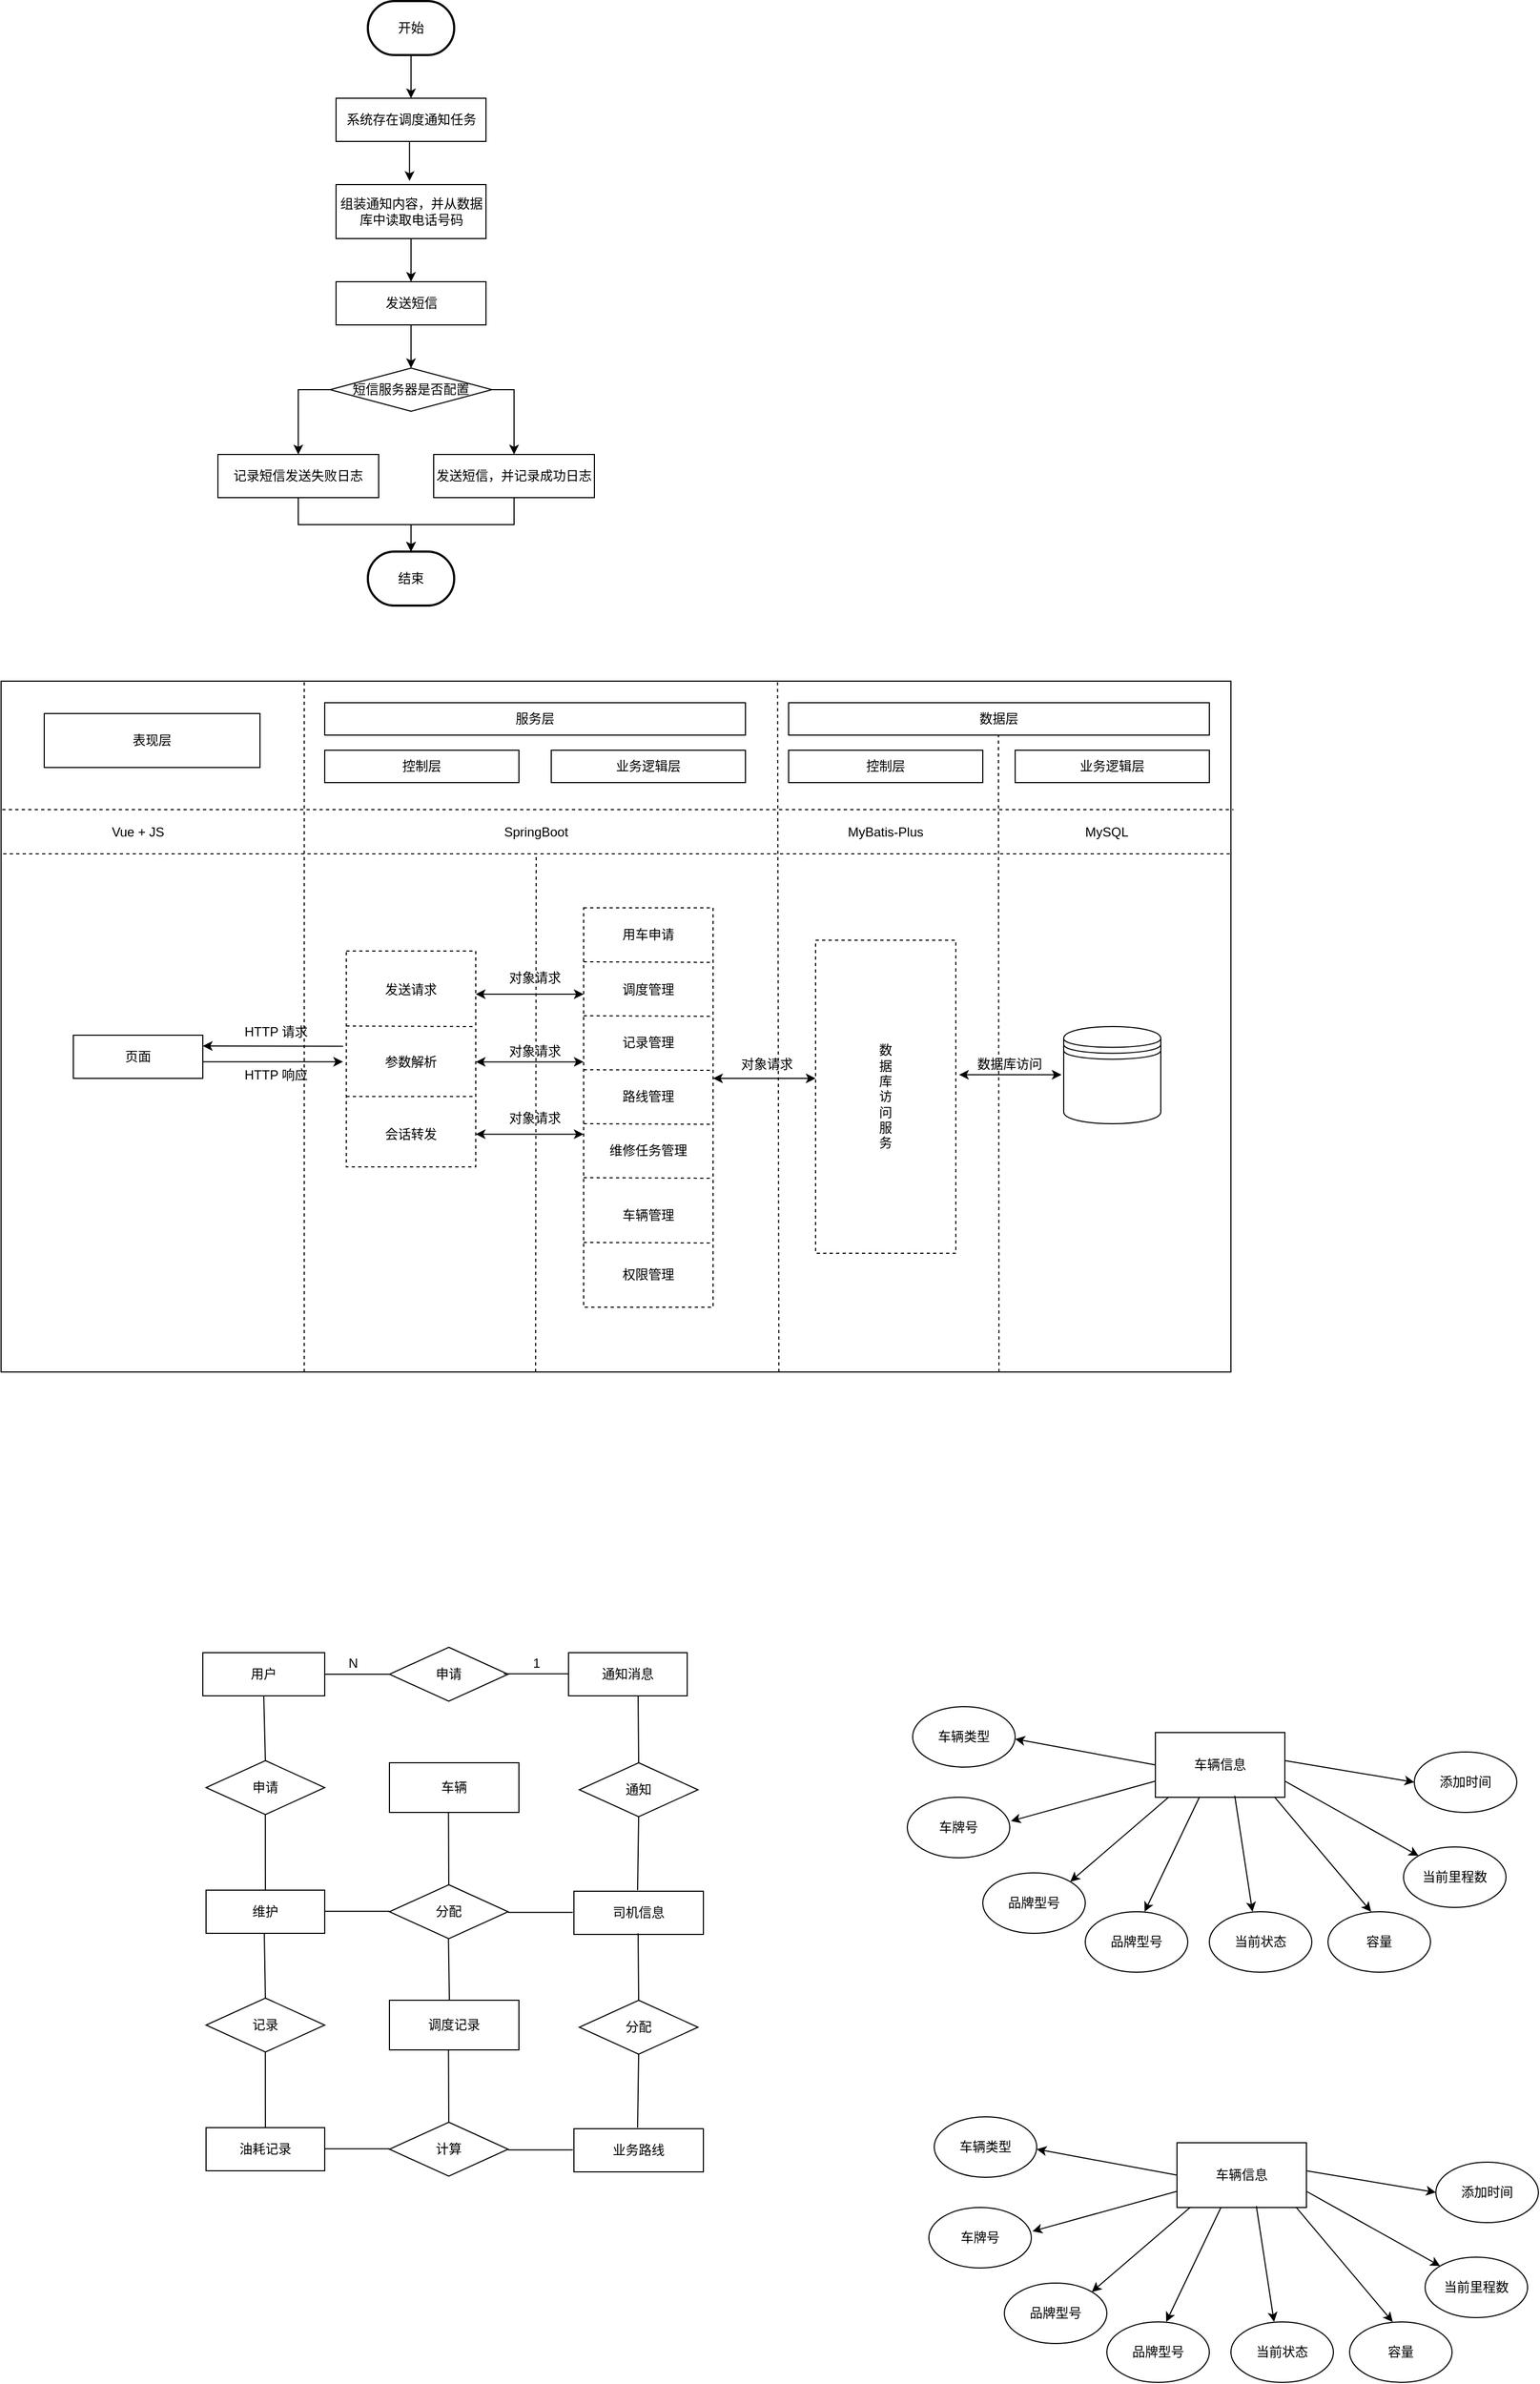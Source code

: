 <mxfile version="26.2.14">
  <diagram name="第 1 页" id="iI6tp15Guztu23VeXdtR">
    <mxGraphModel dx="1195" dy="575" grid="1" gridSize="10" guides="1" tooltips="1" connect="1" arrows="1" fold="1" page="1" pageScale="1" pageWidth="827" pageHeight="1169" math="0" shadow="0">
      <root>
        <mxCell id="0" />
        <mxCell id="1" parent="0" />
        <mxCell id="Fr51BnoJOJUCCYgYn3dt-8" value="" style="rounded=0;whiteSpace=wrap;html=1;movable=0;resizable=0;rotatable=0;deletable=0;editable=0;locked=1;connectable=0;" parent="1" vertex="1">
          <mxGeometry x="40" y="720" width="1140" height="640" as="geometry" />
        </mxCell>
        <mxCell id="-93-3Lj2B8L69LBbLFug-9" style="edgeStyle=orthogonalEdgeStyle;rounded=0;orthogonalLoop=1;jettySize=auto;html=1;exitX=0.5;exitY=1;exitDx=0;exitDy=0;exitPerimeter=0;entryX=0.5;entryY=0;entryDx=0;entryDy=0;" edge="1" parent="1" source="1ansJ6-3EX7ZVoEgHlzf-1" target="-93-3Lj2B8L69LBbLFug-1">
          <mxGeometry relative="1" as="geometry" />
        </mxCell>
        <mxCell id="1ansJ6-3EX7ZVoEgHlzf-1" value="&lt;font style=&quot;vertical-align: inherit;&quot;&gt;&lt;font style=&quot;vertical-align: inherit;&quot;&gt;开始&lt;/font&gt;&lt;/font&gt;" style="strokeWidth=2;html=1;shape=mxgraph.flowchart.terminator;whiteSpace=wrap;" parent="1" vertex="1">
          <mxGeometry x="380" y="90" width="80" height="50" as="geometry" />
        </mxCell>
        <mxCell id="1ansJ6-3EX7ZVoEgHlzf-2" value="&lt;font style=&quot;vertical-align: inherit;&quot;&gt;&lt;font style=&quot;vertical-align: inherit;&quot;&gt;&lt;font style=&quot;vertical-align: inherit;&quot;&gt;&lt;font style=&quot;vertical-align: inherit;&quot;&gt;结束&lt;/font&gt;&lt;/font&gt;&lt;/font&gt;&lt;/font&gt;" style="strokeWidth=2;html=1;shape=mxgraph.flowchart.terminator;whiteSpace=wrap;" parent="1" vertex="1">
          <mxGeometry x="380" y="600" width="80" height="50" as="geometry" />
        </mxCell>
        <mxCell id="Fr51BnoJOJUCCYgYn3dt-29" value="" style="endArrow=none;dashed=1;html=1;rounded=0;exitX=0.25;exitY=1;exitDx=0;exitDy=0;entryX=0.25;entryY=0;entryDx=0;entryDy=0;movable=0;resizable=0;rotatable=0;deletable=0;editable=0;locked=1;connectable=0;" parent="1" edge="1">
          <mxGeometry width="50" height="50" relative="1" as="geometry">
            <mxPoint x="321" y="1360" as="sourcePoint" />
            <mxPoint x="321" y="720" as="targetPoint" />
          </mxGeometry>
        </mxCell>
        <mxCell id="Fr51BnoJOJUCCYgYn3dt-30" value="" style="endArrow=none;dashed=1;html=1;rounded=0;exitX=0.25;exitY=1;exitDx=0;exitDy=0;entryX=0.611;entryY=-0.002;entryDx=0;entryDy=0;entryPerimeter=0;movable=0;resizable=0;rotatable=0;deletable=0;editable=0;locked=1;connectable=0;" parent="1" edge="1">
          <mxGeometry width="50" height="50" relative="1" as="geometry">
            <mxPoint x="761" y="1360" as="sourcePoint" />
            <mxPoint x="759.76" y="718.72" as="targetPoint" />
          </mxGeometry>
        </mxCell>
        <mxCell id="Fr51BnoJOJUCCYgYn3dt-31" value="&lt;font style=&quot;vertical-align: inherit;&quot;&gt;&lt;font style=&quot;vertical-align: inherit;&quot;&gt;服务层&lt;/font&gt;&lt;/font&gt;" style="rounded=0;whiteSpace=wrap;html=1;movable=0;resizable=0;rotatable=0;deletable=0;editable=0;locked=1;connectable=0;" parent="1" vertex="1">
          <mxGeometry x="340" y="740" width="390" height="30" as="geometry" />
        </mxCell>
        <mxCell id="Fr51BnoJOJUCCYgYn3dt-32" value="&lt;font style=&quot;vertical-align: inherit;&quot;&gt;&lt;font style=&quot;vertical-align: inherit;&quot;&gt;数据层&lt;/font&gt;&lt;/font&gt;" style="rounded=0;whiteSpace=wrap;html=1;movable=1;resizable=1;rotatable=1;deletable=1;editable=1;locked=0;connectable=1;" parent="1" vertex="1">
          <mxGeometry x="770" y="740" width="390" height="30" as="geometry" />
        </mxCell>
        <mxCell id="Fr51BnoJOJUCCYgYn3dt-34" value="" style="endArrow=none;dashed=1;html=1;rounded=0;exitX=0.001;exitY=0.186;exitDx=0;exitDy=0;exitPerimeter=0;entryX=1.002;entryY=0.186;entryDx=0;entryDy=0;entryPerimeter=0;movable=0;resizable=0;rotatable=0;deletable=0;editable=0;locked=1;connectable=0;" parent="1" source="Fr51BnoJOJUCCYgYn3dt-8" target="Fr51BnoJOJUCCYgYn3dt-8" edge="1">
          <mxGeometry width="50" height="50" relative="1" as="geometry">
            <mxPoint x="41.16" y="830.48" as="sourcePoint" />
            <mxPoint x="1200" y="838" as="targetPoint" />
          </mxGeometry>
        </mxCell>
        <mxCell id="Fr51BnoJOJUCCYgYn3dt-35" value="&lt;font style=&quot;vertical-align: inherit;&quot;&gt;&lt;font style=&quot;vertical-align: inherit;&quot;&gt;控制层&lt;/font&gt;&lt;/font&gt;" style="rounded=0;whiteSpace=wrap;html=1;movable=0;resizable=0;rotatable=0;deletable=0;editable=0;locked=1;connectable=0;" parent="1" vertex="1">
          <mxGeometry x="340" y="784" width="180" height="30" as="geometry" />
        </mxCell>
        <mxCell id="Fr51BnoJOJUCCYgYn3dt-36" value="&lt;font style=&quot;vertical-align: inherit;&quot;&gt;&lt;font style=&quot;vertical-align: inherit;&quot;&gt;业务逻辑层&lt;/font&gt;&lt;/font&gt;" style="rounded=0;whiteSpace=wrap;html=1;movable=0;resizable=0;rotatable=0;deletable=0;editable=0;locked=1;connectable=0;" parent="1" vertex="1">
          <mxGeometry x="550" y="784" width="180" height="30" as="geometry" />
        </mxCell>
        <mxCell id="Fr51BnoJOJUCCYgYn3dt-37" value="&lt;font style=&quot;vertical-align: inherit;&quot;&gt;&lt;font style=&quot;vertical-align: inherit;&quot;&gt;控制层&lt;/font&gt;&lt;/font&gt;" style="rounded=0;whiteSpace=wrap;html=1;movable=0;resizable=0;rotatable=0;deletable=0;editable=0;locked=1;connectable=0;" parent="1" vertex="1">
          <mxGeometry x="770" y="784" width="180" height="30" as="geometry" />
        </mxCell>
        <mxCell id="Fr51BnoJOJUCCYgYn3dt-38" value="&lt;font style=&quot;vertical-align: inherit;&quot;&gt;&lt;font style=&quot;vertical-align: inherit;&quot;&gt;业务逻辑层&lt;/font&gt;&lt;/font&gt;" style="rounded=0;whiteSpace=wrap;html=1;movable=0;resizable=0;rotatable=0;deletable=0;editable=0;locked=1;connectable=0;" parent="1" vertex="1">
          <mxGeometry x="980" y="784" width="180" height="30" as="geometry" />
        </mxCell>
        <mxCell id="Fr51BnoJOJUCCYgYn3dt-39" value="&lt;font style=&quot;vertical-align: inherit;&quot;&gt;&lt;font style=&quot;vertical-align: inherit;&quot;&gt;表现层&lt;/font&gt;&lt;/font&gt;" style="rounded=0;whiteSpace=wrap;html=1;movable=0;resizable=0;rotatable=0;deletable=0;editable=0;locked=1;connectable=0;" parent="1" vertex="1">
          <mxGeometry x="80" y="750" width="200" height="50" as="geometry" />
        </mxCell>
        <mxCell id="Fr51BnoJOJUCCYgYn3dt-40" value="" style="endArrow=none;dashed=1;html=1;rounded=0;entryX=1;entryY=0.25;entryDx=0;entryDy=0;movable=0;resizable=0;rotatable=0;deletable=0;editable=0;locked=1;connectable=0;" parent="1" target="Fr51BnoJOJUCCYgYn3dt-8" edge="1">
          <mxGeometry width="50" height="50" relative="1" as="geometry">
            <mxPoint x="42" y="880" as="sourcePoint" />
            <mxPoint x="1201" y="889" as="targetPoint" />
          </mxGeometry>
        </mxCell>
        <mxCell id="Fr51BnoJOJUCCYgYn3dt-41" value="&lt;font style=&quot;vertical-align: inherit;&quot;&gt;&lt;font style=&quot;vertical-align: inherit;&quot;&gt;&lt;font style=&quot;vertical-align: inherit;&quot;&gt;&lt;font style=&quot;vertical-align: inherit;&quot;&gt;Vue + JS&lt;/font&gt;&lt;/font&gt;&lt;/font&gt;&lt;/font&gt;" style="text;html=1;align=center;verticalAlign=middle;whiteSpace=wrap;rounded=0;movable=0;resizable=0;rotatable=0;deletable=0;editable=0;locked=1;connectable=0;" parent="1" vertex="1">
          <mxGeometry x="137" y="845" width="60" height="30" as="geometry" />
        </mxCell>
        <mxCell id="Fr51BnoJOJUCCYgYn3dt-42" value="&lt;font style=&quot;vertical-align: inherit;&quot;&gt;&lt;font style=&quot;vertical-align: inherit;&quot;&gt;&lt;font style=&quot;vertical-align: inherit;&quot;&gt;&lt;font style=&quot;vertical-align: inherit;&quot;&gt;&lt;font style=&quot;vertical-align: inherit;&quot;&gt;&lt;font style=&quot;vertical-align: inherit;&quot;&gt;SpringBoot&lt;/font&gt;&lt;/font&gt;&lt;/font&gt;&lt;/font&gt;&lt;/font&gt;&lt;/font&gt;" style="text;html=1;align=center;verticalAlign=middle;whiteSpace=wrap;rounded=0;movable=0;resizable=0;rotatable=0;deletable=0;editable=0;locked=1;connectable=0;" parent="1" vertex="1">
          <mxGeometry x="506" y="845" width="60" height="30" as="geometry" />
        </mxCell>
        <mxCell id="Fr51BnoJOJUCCYgYn3dt-43" value="&lt;font style=&quot;vertical-align: inherit;&quot;&gt;&lt;font style=&quot;vertical-align: inherit;&quot;&gt;&lt;font style=&quot;vertical-align: inherit;&quot;&gt;&lt;font style=&quot;vertical-align: inherit;&quot;&gt;MyBatis-Plus&lt;/font&gt;&lt;/font&gt;&lt;/font&gt;&lt;/font&gt;" style="text;html=1;align=center;verticalAlign=middle;whiteSpace=wrap;rounded=0;movable=0;resizable=0;rotatable=0;deletable=0;editable=0;locked=1;connectable=0;" parent="1" vertex="1">
          <mxGeometry x="815" y="845" width="90" height="30" as="geometry" />
        </mxCell>
        <mxCell id="Fr51BnoJOJUCCYgYn3dt-44" value="&lt;font style=&quot;vertical-align: inherit;&quot;&gt;&lt;font style=&quot;vertical-align: inherit;&quot;&gt;&lt;font style=&quot;vertical-align: inherit;&quot;&gt;&lt;font style=&quot;vertical-align: inherit;&quot;&gt;&lt;font style=&quot;vertical-align: inherit;&quot;&gt;&lt;font style=&quot;vertical-align: inherit;&quot;&gt;MySQL&lt;/font&gt;&lt;/font&gt;&lt;/font&gt;&lt;/font&gt;&lt;/font&gt;&lt;/font&gt;" style="text;html=1;align=center;verticalAlign=middle;whiteSpace=wrap;rounded=0;movable=0;resizable=0;rotatable=0;deletable=0;editable=0;locked=1;connectable=0;" parent="1" vertex="1">
          <mxGeometry x="1020" y="845" width="90" height="30" as="geometry" />
        </mxCell>
        <mxCell id="Fr51BnoJOJUCCYgYn3dt-46" value="" style="endArrow=none;dashed=1;html=1;rounded=0;exitX=0.25;exitY=1;exitDx=0;exitDy=0;movable=0;resizable=0;rotatable=0;deletable=0;editable=0;locked=1;connectable=0;" parent="1" edge="1">
          <mxGeometry width="50" height="50" relative="1" as="geometry">
            <mxPoint x="535.5" y="1360" as="sourcePoint" />
            <mxPoint x="536" y="880" as="targetPoint" />
          </mxGeometry>
        </mxCell>
        <mxCell id="Fr51BnoJOJUCCYgYn3dt-47" value="" style="endArrow=none;dashed=1;html=1;rounded=0;movable=0;resizable=0;rotatable=0;deletable=0;editable=0;locked=1;connectable=0;" parent="1" edge="1">
          <mxGeometry width="50" height="50" relative="1" as="geometry">
            <mxPoint x="965" y="1360" as="sourcePoint" />
            <mxPoint x="964.5" y="770" as="targetPoint" />
          </mxGeometry>
        </mxCell>
        <mxCell id="Fr51BnoJOJUCCYgYn3dt-48" value="&lt;font style=&quot;vertical-align: inherit;&quot;&gt;&lt;font style=&quot;vertical-align: inherit;&quot;&gt;&lt;font style=&quot;vertical-align: inherit;&quot;&gt;&lt;font style=&quot;vertical-align: inherit;&quot;&gt;数&lt;/font&gt;&lt;/font&gt;&lt;/font&gt;&lt;/font&gt;&lt;div&gt;据&lt;/div&gt;&lt;div&gt;&lt;span style=&quot;background-color: transparent; color: light-dark(rgb(0, 0, 0), rgb(255, 255, 255));&quot;&gt;&lt;font style=&quot;vertical-align: inherit;&quot;&gt;&lt;font style=&quot;vertical-align: inherit;&quot;&gt;库&lt;/font&gt;&lt;/font&gt;&lt;/span&gt;&lt;/div&gt;&lt;div&gt;&lt;font style=&quot;vertical-align: inherit;&quot;&gt;&lt;font style=&quot;vertical-align: inherit;&quot;&gt;&lt;font style=&quot;vertical-align: inherit;&quot;&gt;&lt;font style=&quot;vertical-align: inherit;&quot;&gt;&lt;font style=&quot;vertical-align: inherit;&quot;&gt;&lt;font style=&quot;vertical-align: inherit;&quot;&gt;访&lt;/font&gt;&lt;/font&gt;&lt;/font&gt;&lt;/font&gt;&lt;/font&gt;&lt;/font&gt;&lt;/div&gt;&lt;div&gt;&lt;font style=&quot;vertical-align: inherit;&quot;&gt;&lt;font style=&quot;vertical-align: inherit;&quot;&gt;&lt;font style=&quot;vertical-align: inherit;&quot;&gt;&lt;font style=&quot;vertical-align: inherit;&quot;&gt;问&lt;/font&gt;&lt;/font&gt;&lt;/font&gt;&lt;/font&gt;&lt;/div&gt;&lt;div&gt;&lt;font style=&quot;vertical-align: inherit;&quot;&gt;&lt;font style=&quot;vertical-align: inherit;&quot;&gt;&lt;font style=&quot;vertical-align: inherit;&quot;&gt;&lt;font style=&quot;vertical-align: inherit;&quot;&gt;服&lt;/font&gt;&lt;/font&gt;&lt;/font&gt;&lt;/font&gt;&lt;/div&gt;&lt;div&gt;&lt;font style=&quot;vertical-align: inherit;&quot;&gt;&lt;font style=&quot;vertical-align: inherit;&quot;&gt;务&lt;/font&gt;&lt;/font&gt;&lt;/div&gt;" style="rounded=0;whiteSpace=wrap;html=1;dashed=1;movable=0;resizable=0;rotatable=0;deletable=0;editable=0;locked=1;connectable=0;" parent="1" vertex="1">
          <mxGeometry x="795" y="960" width="130" height="290" as="geometry" />
        </mxCell>
        <mxCell id="Fr51BnoJOJUCCYgYn3dt-49" value="" style="shape=datastore;whiteSpace=wrap;html=1;movable=0;resizable=0;rotatable=0;deletable=0;editable=0;locked=1;connectable=0;" parent="1" vertex="1">
          <mxGeometry x="1025" y="1040" width="90" height="90" as="geometry" />
        </mxCell>
        <mxCell id="Fr51BnoJOJUCCYgYn3dt-51" value="" style="rounded=0;whiteSpace=wrap;html=1;dashed=1;movable=0;resizable=0;rotatable=0;deletable=0;editable=0;locked=1;connectable=0;" parent="1" vertex="1">
          <mxGeometry x="580" y="930" width="120" height="370" as="geometry" />
        </mxCell>
        <mxCell id="Fr51BnoJOJUCCYgYn3dt-52" value="" style="rounded=0;whiteSpace=wrap;html=1;dashed=1;movable=0;resizable=0;rotatable=0;deletable=0;editable=0;locked=1;connectable=0;" parent="1" vertex="1">
          <mxGeometry x="360" y="970" width="120" height="200" as="geometry" />
        </mxCell>
        <mxCell id="Fr51BnoJOJUCCYgYn3dt-55" value="" style="endArrow=none;dashed=1;html=1;rounded=0;exitX=0;exitY=0.25;exitDx=0;exitDy=0;movable=0;resizable=0;rotatable=0;deletable=0;editable=0;locked=1;connectable=0;" parent="1" edge="1">
          <mxGeometry width="50" height="50" relative="1" as="geometry">
            <mxPoint x="360" y="1039.5" as="sourcePoint" />
            <mxPoint x="480" y="1040" as="targetPoint" />
          </mxGeometry>
        </mxCell>
        <mxCell id="Fr51BnoJOJUCCYgYn3dt-56" value="" style="endArrow=none;dashed=1;html=1;rounded=0;exitX=0;exitY=0.25;exitDx=0;exitDy=0;entryX=1;entryY=0.25;entryDx=0;entryDy=0;movable=0;resizable=0;rotatable=0;deletable=0;editable=0;locked=1;connectable=0;" parent="1" edge="1">
          <mxGeometry width="50" height="50" relative="1" as="geometry">
            <mxPoint x="360" y="1104.75" as="sourcePoint" />
            <mxPoint x="480" y="1104.75" as="targetPoint" />
          </mxGeometry>
        </mxCell>
        <mxCell id="Fr51BnoJOJUCCYgYn3dt-57" value="" style="endArrow=none;dashed=1;html=1;rounded=0;exitX=0;exitY=0.25;exitDx=0;exitDy=0;movable=0;resizable=0;rotatable=0;deletable=0;editable=0;locked=1;connectable=0;" parent="1" edge="1">
          <mxGeometry width="50" height="50" relative="1" as="geometry">
            <mxPoint x="580" y="980" as="sourcePoint" />
            <mxPoint x="700" y="980.5" as="targetPoint" />
          </mxGeometry>
        </mxCell>
        <mxCell id="Fr51BnoJOJUCCYgYn3dt-58" value="" style="endArrow=none;dashed=1;html=1;rounded=0;exitX=0;exitY=0.25;exitDx=0;exitDy=0;movable=0;resizable=0;rotatable=0;deletable=0;editable=0;locked=1;connectable=0;" parent="1" edge="1">
          <mxGeometry width="50" height="50" relative="1" as="geometry">
            <mxPoint x="580" y="1030" as="sourcePoint" />
            <mxPoint x="700" y="1030.5" as="targetPoint" />
          </mxGeometry>
        </mxCell>
        <mxCell id="Fr51BnoJOJUCCYgYn3dt-59" value="" style="endArrow=none;dashed=1;html=1;rounded=0;exitX=0;exitY=0.25;exitDx=0;exitDy=0;movable=0;resizable=0;rotatable=0;deletable=0;editable=0;locked=1;connectable=0;" parent="1" edge="1">
          <mxGeometry width="50" height="50" relative="1" as="geometry">
            <mxPoint x="580" y="1080" as="sourcePoint" />
            <mxPoint x="700" y="1080.5" as="targetPoint" />
          </mxGeometry>
        </mxCell>
        <mxCell id="Fr51BnoJOJUCCYgYn3dt-60" value="" style="endArrow=none;dashed=1;html=1;rounded=0;exitX=0;exitY=0.25;exitDx=0;exitDy=0;movable=0;resizable=0;rotatable=0;deletable=0;editable=0;locked=1;connectable=0;" parent="1" edge="1">
          <mxGeometry width="50" height="50" relative="1" as="geometry">
            <mxPoint x="580" y="1130" as="sourcePoint" />
            <mxPoint x="700" y="1130.5" as="targetPoint" />
          </mxGeometry>
        </mxCell>
        <mxCell id="Fr51BnoJOJUCCYgYn3dt-61" value="" style="endArrow=none;dashed=1;html=1;rounded=0;exitX=0;exitY=0.25;exitDx=0;exitDy=0;movable=0;resizable=0;rotatable=0;deletable=0;editable=0;locked=1;connectable=0;" parent="1" edge="1">
          <mxGeometry width="50" height="50" relative="1" as="geometry">
            <mxPoint x="580" y="1180" as="sourcePoint" />
            <mxPoint x="700" y="1180.5" as="targetPoint" />
          </mxGeometry>
        </mxCell>
        <mxCell id="Fr51BnoJOJUCCYgYn3dt-62" value="" style="endArrow=none;dashed=1;html=1;rounded=0;exitX=0;exitY=0.25;exitDx=0;exitDy=0;movable=0;resizable=0;rotatable=0;deletable=0;editable=0;locked=1;connectable=0;" parent="1" edge="1">
          <mxGeometry width="50" height="50" relative="1" as="geometry">
            <mxPoint x="580" y="1240" as="sourcePoint" />
            <mxPoint x="700" y="1240.5" as="targetPoint" />
          </mxGeometry>
        </mxCell>
        <mxCell id="Fr51BnoJOJUCCYgYn3dt-63" value="发送请求" style="text;html=1;align=center;verticalAlign=middle;whiteSpace=wrap;rounded=0;movable=0;resizable=0;rotatable=0;deletable=0;editable=0;locked=1;connectable=0;" parent="1" vertex="1">
          <mxGeometry x="390" y="991" width="60" height="30" as="geometry" />
        </mxCell>
        <mxCell id="Fr51BnoJOJUCCYgYn3dt-64" value="参数解析" style="text;html=1;align=center;verticalAlign=middle;whiteSpace=wrap;rounded=0;movable=0;resizable=0;rotatable=0;deletable=0;editable=0;locked=1;connectable=0;" parent="1" vertex="1">
          <mxGeometry x="390" y="1058" width="60" height="30" as="geometry" />
        </mxCell>
        <mxCell id="Fr51BnoJOJUCCYgYn3dt-65" value="会话转发" style="text;html=1;align=center;verticalAlign=middle;whiteSpace=wrap;rounded=0;movable=0;resizable=0;rotatable=0;deletable=0;editable=0;locked=1;connectable=0;" parent="1" vertex="1">
          <mxGeometry x="390" y="1125" width="60" height="30" as="geometry" />
        </mxCell>
        <mxCell id="Fr51BnoJOJUCCYgYn3dt-68" value="页面" style="rounded=0;whiteSpace=wrap;html=1;movable=0;resizable=0;rotatable=0;deletable=0;editable=0;locked=1;connectable=0;" parent="1" vertex="1">
          <mxGeometry x="107" y="1048" width="120" height="40" as="geometry" />
        </mxCell>
        <mxCell id="Fr51BnoJOJUCCYgYn3dt-69" value="" style="endArrow=classic;html=1;rounded=0;movable=0;resizable=0;rotatable=0;deletable=0;editable=0;locked=1;connectable=0;" parent="1" edge="1">
          <mxGeometry width="50" height="50" relative="1" as="geometry">
            <mxPoint x="357" y="1058.2" as="sourcePoint" />
            <mxPoint x="227" y="1058" as="targetPoint" />
          </mxGeometry>
        </mxCell>
        <mxCell id="Fr51BnoJOJUCCYgYn3dt-70" value="" style="endArrow=classic;html=1;rounded=0;exitX=0;exitY=0.5;exitDx=0;exitDy=0;movable=0;resizable=0;rotatable=0;deletable=0;editable=0;locked=1;connectable=0;" parent="1" edge="1">
          <mxGeometry width="50" height="50" relative="1" as="geometry">
            <mxPoint x="227" y="1072.6" as="sourcePoint" />
            <mxPoint x="357" y="1072.6" as="targetPoint" />
          </mxGeometry>
        </mxCell>
        <mxCell id="Fr51BnoJOJUCCYgYn3dt-71" value="HTTP 请求" style="text;html=1;align=center;verticalAlign=middle;whiteSpace=wrap;rounded=0;movable=0;resizable=0;rotatable=0;deletable=0;editable=0;locked=1;connectable=0;" parent="1" vertex="1">
          <mxGeometry x="260" y="1030" width="70" height="30" as="geometry" />
        </mxCell>
        <mxCell id="Fr51BnoJOJUCCYgYn3dt-72" value="HTTP 响应" style="text;html=1;align=center;verticalAlign=middle;whiteSpace=wrap;rounded=0;movable=0;resizable=0;rotatable=0;deletable=0;editable=0;locked=1;connectable=0;" parent="1" vertex="1">
          <mxGeometry x="260" y="1070" width="70" height="30" as="geometry" />
        </mxCell>
        <mxCell id="Fr51BnoJOJUCCYgYn3dt-75" value="" style="endArrow=classic;startArrow=classic;html=1;rounded=0;" parent="1" edge="1">
          <mxGeometry width="50" height="50" relative="1" as="geometry">
            <mxPoint x="480" y="1010" as="sourcePoint" />
            <mxPoint x="580" y="1010" as="targetPoint" />
          </mxGeometry>
        </mxCell>
        <mxCell id="Fr51BnoJOJUCCYgYn3dt-76" value="" style="endArrow=classic;startArrow=classic;html=1;rounded=0;" parent="1" edge="1">
          <mxGeometry width="50" height="50" relative="1" as="geometry">
            <mxPoint x="480" y="1072.69" as="sourcePoint" />
            <mxPoint x="580" y="1072.69" as="targetPoint" />
          </mxGeometry>
        </mxCell>
        <mxCell id="Fr51BnoJOJUCCYgYn3dt-77" value="" style="endArrow=classic;startArrow=classic;html=1;rounded=0;" parent="1" edge="1">
          <mxGeometry width="50" height="50" relative="1" as="geometry">
            <mxPoint x="480" y="1139.69" as="sourcePoint" />
            <mxPoint x="580" y="1139.69" as="targetPoint" />
          </mxGeometry>
        </mxCell>
        <mxCell id="Fr51BnoJOJUCCYgYn3dt-78" value="对象请求" style="text;html=1;align=center;verticalAlign=middle;whiteSpace=wrap;rounded=0;" parent="1" vertex="1">
          <mxGeometry x="505" y="1110" width="60" height="30" as="geometry" />
        </mxCell>
        <mxCell id="Fr51BnoJOJUCCYgYn3dt-79" value="对象请求" style="text;html=1;align=center;verticalAlign=middle;whiteSpace=wrap;rounded=0;" parent="1" vertex="1">
          <mxGeometry x="505" y="1048" width="60" height="30" as="geometry" />
        </mxCell>
        <mxCell id="Fr51BnoJOJUCCYgYn3dt-80" value="对象请求" style="text;html=1;align=center;verticalAlign=middle;whiteSpace=wrap;rounded=0;" parent="1" vertex="1">
          <mxGeometry x="505" y="980" width="60" height="30" as="geometry" />
        </mxCell>
        <mxCell id="Fr51BnoJOJUCCYgYn3dt-81" value="" style="endArrow=classic;startArrow=classic;html=1;rounded=0;startSize=6;" parent="1" edge="1">
          <mxGeometry width="50" height="50" relative="1" as="geometry">
            <mxPoint x="700" y="1088" as="sourcePoint" />
            <mxPoint x="795" y="1088" as="targetPoint" />
          </mxGeometry>
        </mxCell>
        <mxCell id="Fr51BnoJOJUCCYgYn3dt-82" value="对象请求" style="text;html=1;align=center;verticalAlign=middle;whiteSpace=wrap;rounded=0;" parent="1" vertex="1">
          <mxGeometry x="720" y="1060" width="60" height="30" as="geometry" />
        </mxCell>
        <mxCell id="Fr51BnoJOJUCCYgYn3dt-83" value="" style="endArrow=classic;startArrow=classic;html=1;rounded=0;startSize=6;" parent="1" edge="1">
          <mxGeometry width="50" height="50" relative="1" as="geometry">
            <mxPoint x="928" y="1084.64" as="sourcePoint" />
            <mxPoint x="1023" y="1084.64" as="targetPoint" />
          </mxGeometry>
        </mxCell>
        <mxCell id="Fr51BnoJOJUCCYgYn3dt-84" value="数据库访问" style="text;html=1;align=center;verticalAlign=middle;whiteSpace=wrap;rounded=0;" parent="1" vertex="1">
          <mxGeometry x="940" y="1060" width="70" height="30" as="geometry" />
        </mxCell>
        <mxCell id="Fr51BnoJOJUCCYgYn3dt-85" value="用车申请" style="text;html=1;align=center;verticalAlign=middle;whiteSpace=wrap;rounded=0;" parent="1" vertex="1">
          <mxGeometry x="610" y="940" width="60" height="30" as="geometry" />
        </mxCell>
        <mxCell id="Fr51BnoJOJUCCYgYn3dt-86" value="调度管理" style="text;html=1;align=center;verticalAlign=middle;whiteSpace=wrap;rounded=0;" parent="1" vertex="1">
          <mxGeometry x="610" y="991" width="60" height="30" as="geometry" />
        </mxCell>
        <mxCell id="Fr51BnoJOJUCCYgYn3dt-87" value="记录管理" style="text;html=1;align=center;verticalAlign=middle;whiteSpace=wrap;rounded=0;" parent="1" vertex="1">
          <mxGeometry x="610" y="1040" width="60" height="30" as="geometry" />
        </mxCell>
        <mxCell id="Fr51BnoJOJUCCYgYn3dt-88" value="路线管理" style="text;html=1;align=center;verticalAlign=middle;whiteSpace=wrap;rounded=0;" parent="1" vertex="1">
          <mxGeometry x="610" y="1090" width="60" height="30" as="geometry" />
        </mxCell>
        <mxCell id="Fr51BnoJOJUCCYgYn3dt-89" value="维修任务管理" style="text;html=1;align=center;verticalAlign=middle;whiteSpace=wrap;rounded=0;" parent="1" vertex="1">
          <mxGeometry x="600" y="1140" width="80" height="30" as="geometry" />
        </mxCell>
        <mxCell id="Fr51BnoJOJUCCYgYn3dt-90" value="车辆管理" style="text;html=1;align=center;verticalAlign=middle;whiteSpace=wrap;rounded=0;" parent="1" vertex="1">
          <mxGeometry x="610" y="1200" width="60" height="30" as="geometry" />
        </mxCell>
        <mxCell id="Fr51BnoJOJUCCYgYn3dt-92" value="权限管理" style="text;html=1;align=center;verticalAlign=middle;whiteSpace=wrap;rounded=0;" parent="1" vertex="1">
          <mxGeometry x="610" y="1255" width="60" height="30" as="geometry" />
        </mxCell>
        <mxCell id="-93-3Lj2B8L69LBbLFug-1" value="&lt;font style=&quot;vertical-align: inherit;&quot;&gt;&lt;font style=&quot;vertical-align: inherit;&quot;&gt;系统存在调度通知任务&lt;/font&gt;&lt;/font&gt;" style="rounded=0;whiteSpace=wrap;html=1;" vertex="1" parent="1">
          <mxGeometry x="350.5" y="180" width="139" height="40" as="geometry" />
        </mxCell>
        <mxCell id="-93-3Lj2B8L69LBbLFug-11" style="edgeStyle=orthogonalEdgeStyle;rounded=0;orthogonalLoop=1;jettySize=auto;html=1;exitX=0.5;exitY=1;exitDx=0;exitDy=0;entryX=0.5;entryY=0;entryDx=0;entryDy=0;" edge="1" parent="1" source="-93-3Lj2B8L69LBbLFug-3" target="-93-3Lj2B8L69LBbLFug-4">
          <mxGeometry relative="1" as="geometry" />
        </mxCell>
        <mxCell id="-93-3Lj2B8L69LBbLFug-3" value="&lt;font style=&quot;vertical-align: inherit;&quot;&gt;&lt;font style=&quot;vertical-align: inherit;&quot;&gt;&lt;font style=&quot;vertical-align: inherit;&quot;&gt;&lt;font style=&quot;vertical-align: inherit;&quot;&gt;组装通知内容，并从数据库中读取电话号码&lt;/font&gt;&lt;/font&gt;&lt;/font&gt;&lt;/font&gt;" style="rounded=0;whiteSpace=wrap;html=1;" vertex="1" parent="1">
          <mxGeometry x="350.5" y="260" width="139" height="50" as="geometry" />
        </mxCell>
        <mxCell id="-93-3Lj2B8L69LBbLFug-12" style="edgeStyle=orthogonalEdgeStyle;rounded=0;orthogonalLoop=1;jettySize=auto;html=1;exitX=0.5;exitY=1;exitDx=0;exitDy=0;entryX=0.5;entryY=0;entryDx=0;entryDy=0;" edge="1" parent="1" source="-93-3Lj2B8L69LBbLFug-4" target="-93-3Lj2B8L69LBbLFug-5">
          <mxGeometry relative="1" as="geometry" />
        </mxCell>
        <mxCell id="-93-3Lj2B8L69LBbLFug-4" value="&lt;font style=&quot;vertical-align: inherit;&quot;&gt;&lt;font style=&quot;vertical-align: inherit;&quot;&gt;发送短信&lt;/font&gt;&lt;/font&gt;" style="rounded=0;whiteSpace=wrap;html=1;" vertex="1" parent="1">
          <mxGeometry x="350.5" y="350" width="139" height="40" as="geometry" />
        </mxCell>
        <mxCell id="-93-3Lj2B8L69LBbLFug-13" style="edgeStyle=orthogonalEdgeStyle;rounded=0;orthogonalLoop=1;jettySize=auto;html=1;exitX=1;exitY=0.5;exitDx=0;exitDy=0;entryX=0.5;entryY=0;entryDx=0;entryDy=0;" edge="1" parent="1" source="-93-3Lj2B8L69LBbLFug-5" target="-93-3Lj2B8L69LBbLFug-7">
          <mxGeometry relative="1" as="geometry" />
        </mxCell>
        <mxCell id="-93-3Lj2B8L69LBbLFug-5" value="&lt;font style=&quot;vertical-align: inherit;&quot;&gt;&lt;font style=&quot;vertical-align: inherit;&quot;&gt;&lt;font style=&quot;vertical-align: inherit;&quot;&gt;&lt;font style=&quot;vertical-align: inherit;&quot;&gt;短信服务器是否配置&lt;/font&gt;&lt;/font&gt;&lt;/font&gt;&lt;/font&gt;" style="rhombus;whiteSpace=wrap;html=1;" vertex="1" parent="1">
          <mxGeometry x="345" y="430" width="150" height="40" as="geometry" />
        </mxCell>
        <mxCell id="-93-3Lj2B8L69LBbLFug-15" style="edgeStyle=orthogonalEdgeStyle;rounded=0;orthogonalLoop=1;jettySize=auto;html=1;exitX=0.5;exitY=1;exitDx=0;exitDy=0;" edge="1" parent="1" source="-93-3Lj2B8L69LBbLFug-6" target="1ansJ6-3EX7ZVoEgHlzf-2">
          <mxGeometry relative="1" as="geometry" />
        </mxCell>
        <mxCell id="-93-3Lj2B8L69LBbLFug-6" value="&lt;font style=&quot;vertical-align: inherit;&quot;&gt;&lt;font style=&quot;vertical-align: inherit;&quot;&gt;&lt;font style=&quot;vertical-align: inherit;&quot;&gt;&lt;font style=&quot;vertical-align: inherit;&quot;&gt;记录短信发送失败日志&lt;/font&gt;&lt;/font&gt;&lt;/font&gt;&lt;/font&gt;" style="rounded=0;whiteSpace=wrap;html=1;" vertex="1" parent="1">
          <mxGeometry x="241" y="510" width="149" height="40" as="geometry" />
        </mxCell>
        <mxCell id="-93-3Lj2B8L69LBbLFug-7" value="&lt;font style=&quot;vertical-align: inherit;&quot;&gt;&lt;font style=&quot;vertical-align: inherit;&quot;&gt;&lt;font style=&quot;vertical-align: inherit;&quot;&gt;&lt;font style=&quot;vertical-align: inherit;&quot;&gt;发送短信，并记录成功日志&lt;/font&gt;&lt;/font&gt;&lt;/font&gt;&lt;/font&gt;" style="rounded=0;whiteSpace=wrap;html=1;" vertex="1" parent="1">
          <mxGeometry x="441" y="510" width="149" height="40" as="geometry" />
        </mxCell>
        <mxCell id="-93-3Lj2B8L69LBbLFug-10" style="edgeStyle=orthogonalEdgeStyle;rounded=0;orthogonalLoop=1;jettySize=auto;html=1;exitX=0.5;exitY=1;exitDx=0;exitDy=0;entryX=0.49;entryY=-0.068;entryDx=0;entryDy=0;entryPerimeter=0;" edge="1" parent="1" source="-93-3Lj2B8L69LBbLFug-1" target="-93-3Lj2B8L69LBbLFug-3">
          <mxGeometry relative="1" as="geometry" />
        </mxCell>
        <mxCell id="-93-3Lj2B8L69LBbLFug-14" style="edgeStyle=orthogonalEdgeStyle;rounded=0;orthogonalLoop=1;jettySize=auto;html=1;exitX=0;exitY=0.5;exitDx=0;exitDy=0;entryX=0.5;entryY=0;entryDx=0;entryDy=0;" edge="1" parent="1" source="-93-3Lj2B8L69LBbLFug-5" target="-93-3Lj2B8L69LBbLFug-6">
          <mxGeometry relative="1" as="geometry" />
        </mxCell>
        <mxCell id="-93-3Lj2B8L69LBbLFug-16" style="edgeStyle=orthogonalEdgeStyle;rounded=0;orthogonalLoop=1;jettySize=auto;html=1;exitX=0.5;exitY=1;exitDx=0;exitDy=0;entryX=0.5;entryY=0;entryDx=0;entryDy=0;entryPerimeter=0;" edge="1" parent="1" source="-93-3Lj2B8L69LBbLFug-7" target="1ansJ6-3EX7ZVoEgHlzf-2">
          <mxGeometry relative="1" as="geometry" />
        </mxCell>
        <mxCell id="-93-3Lj2B8L69LBbLFug-17" value="&lt;font style=&quot;vertical-align: inherit;&quot;&gt;&lt;font style=&quot;vertical-align: inherit;&quot;&gt;&lt;font style=&quot;vertical-align: inherit;&quot;&gt;&lt;font style=&quot;vertical-align: inherit;&quot;&gt;&lt;font style=&quot;vertical-align: inherit;&quot;&gt;&lt;font style=&quot;vertical-align: inherit;&quot;&gt;用户&lt;/font&gt;&lt;/font&gt;&lt;/font&gt;&lt;/font&gt;&lt;/font&gt;&lt;/font&gt;" style="rounded=0;whiteSpace=wrap;html=1;" vertex="1" parent="1">
          <mxGeometry x="227" y="1620" width="113" height="40" as="geometry" />
        </mxCell>
        <mxCell id="-93-3Lj2B8L69LBbLFug-18" value="&lt;font style=&quot;vertical-align: inherit;&quot;&gt;&lt;font style=&quot;vertical-align: inherit;&quot;&gt;通知消息&lt;/font&gt;&lt;/font&gt;" style="rounded=0;whiteSpace=wrap;html=1;" vertex="1" parent="1">
          <mxGeometry x="566" y="1620" width="110" height="40" as="geometry" />
        </mxCell>
        <mxCell id="-93-3Lj2B8L69LBbLFug-19" value="&lt;font style=&quot;vertical-align: inherit;&quot;&gt;&lt;font style=&quot;vertical-align: inherit;&quot;&gt;&lt;font style=&quot;vertical-align: inherit;&quot;&gt;&lt;font style=&quot;vertical-align: inherit;&quot;&gt;司机信息&lt;/font&gt;&lt;/font&gt;&lt;/font&gt;&lt;/font&gt;" style="rounded=0;whiteSpace=wrap;html=1;" vertex="1" parent="1">
          <mxGeometry x="571" y="1841" width="120" height="40" as="geometry" />
        </mxCell>
        <mxCell id="-93-3Lj2B8L69LBbLFug-20" value="&lt;font style=&quot;vertical-align: inherit;&quot;&gt;&lt;font style=&quot;vertical-align: inherit;&quot;&gt;&lt;font style=&quot;vertical-align: inherit;&quot;&gt;&lt;font style=&quot;vertical-align: inherit;&quot;&gt;&lt;font style=&quot;vertical-align: inherit;&quot;&gt;&lt;font style=&quot;vertical-align: inherit;&quot;&gt;维护&lt;/font&gt;&lt;/font&gt;&lt;/font&gt;&lt;/font&gt;&lt;/font&gt;&lt;/font&gt;" style="rounded=0;whiteSpace=wrap;html=1;" vertex="1" parent="1">
          <mxGeometry x="230" y="1840" width="110" height="40" as="geometry" />
        </mxCell>
        <mxCell id="-93-3Lj2B8L69LBbLFug-21" value="&lt;font style=&quot;vertical-align: inherit;&quot;&gt;&lt;font style=&quot;vertical-align: inherit;&quot;&gt;&lt;font style=&quot;vertical-align: inherit;&quot;&gt;&lt;font style=&quot;vertical-align: inherit;&quot;&gt;&lt;font style=&quot;vertical-align: inherit;&quot;&gt;&lt;font style=&quot;vertical-align: inherit;&quot;&gt;&lt;font style=&quot;vertical-align: inherit;&quot;&gt;&lt;font style=&quot;vertical-align: inherit;&quot;&gt;车辆&lt;/font&gt;&lt;/font&gt;&lt;/font&gt;&lt;/font&gt;&lt;/font&gt;&lt;/font&gt;&lt;/font&gt;&lt;/font&gt;" style="rounded=0;whiteSpace=wrap;html=1;" vertex="1" parent="1">
          <mxGeometry x="400" y="1722" width="120" height="46" as="geometry" />
        </mxCell>
        <mxCell id="-93-3Lj2B8L69LBbLFug-23" value="&lt;font style=&quot;vertical-align: inherit;&quot;&gt;&lt;font style=&quot;vertical-align: inherit;&quot;&gt;申请&lt;/font&gt;&lt;/font&gt;" style="rhombus;whiteSpace=wrap;html=1;" vertex="1" parent="1">
          <mxGeometry x="230" y="1720" width="110" height="50" as="geometry" />
        </mxCell>
        <mxCell id="-93-3Lj2B8L69LBbLFug-25" value="&lt;font style=&quot;vertical-align: inherit;&quot;&gt;&lt;font style=&quot;vertical-align: inherit;&quot;&gt;申请&lt;/font&gt;&lt;/font&gt;" style="rhombus;whiteSpace=wrap;html=1;" vertex="1" parent="1">
          <mxGeometry x="400" y="1615" width="110" height="50" as="geometry" />
        </mxCell>
        <mxCell id="-93-3Lj2B8L69LBbLFug-26" value="&lt;font style=&quot;vertical-align: inherit;&quot;&gt;&lt;font style=&quot;vertical-align: inherit;&quot;&gt;&lt;font style=&quot;vertical-align: inherit;&quot;&gt;&lt;font style=&quot;vertical-align: inherit;&quot;&gt;&lt;font style=&quot;vertical-align: inherit;&quot;&gt;&lt;font style=&quot;vertical-align: inherit;&quot;&gt;分配&lt;/font&gt;&lt;/font&gt;&lt;/font&gt;&lt;/font&gt;&lt;/font&gt;&lt;/font&gt;" style="rhombus;whiteSpace=wrap;html=1;" vertex="1" parent="1">
          <mxGeometry x="400" y="1835" width="110" height="50" as="geometry" />
        </mxCell>
        <mxCell id="-93-3Lj2B8L69LBbLFug-27" value="&lt;font style=&quot;vertical-align: inherit;&quot;&gt;&lt;font style=&quot;vertical-align: inherit;&quot;&gt;&lt;font style=&quot;vertical-align: inherit;&quot;&gt;&lt;font style=&quot;vertical-align: inherit;&quot;&gt;通知&lt;/font&gt;&lt;/font&gt;&lt;/font&gt;&lt;/font&gt;" style="rhombus;whiteSpace=wrap;html=1;" vertex="1" parent="1">
          <mxGeometry x="576" y="1722" width="110" height="50" as="geometry" />
        </mxCell>
        <mxCell id="-93-3Lj2B8L69LBbLFug-28" value="" style="endArrow=none;html=1;rounded=0;exitX=1;exitY=0.5;exitDx=0;exitDy=0;entryX=0;entryY=0.5;entryDx=0;entryDy=0;" edge="1" parent="1" source="-93-3Lj2B8L69LBbLFug-17" target="-93-3Lj2B8L69LBbLFug-25">
          <mxGeometry width="50" height="50" relative="1" as="geometry">
            <mxPoint x="360" y="1670" as="sourcePoint" />
            <mxPoint x="410" y="1620" as="targetPoint" />
          </mxGeometry>
        </mxCell>
        <mxCell id="-93-3Lj2B8L69LBbLFug-29" value="" style="endArrow=none;html=1;rounded=0;exitX=1;exitY=0.5;exitDx=0;exitDy=0;entryX=0;entryY=0.5;entryDx=0;entryDy=0;" edge="1" parent="1">
          <mxGeometry width="50" height="50" relative="1" as="geometry">
            <mxPoint x="506" y="1639.66" as="sourcePoint" />
            <mxPoint x="566" y="1639.66" as="targetPoint" />
          </mxGeometry>
        </mxCell>
        <mxCell id="-93-3Lj2B8L69LBbLFug-32" value="" style="endArrow=none;html=1;rounded=0;exitX=1;exitY=0.5;exitDx=0;exitDy=0;entryX=0;entryY=0.5;entryDx=0;entryDy=0;" edge="1" parent="1">
          <mxGeometry width="50" height="50" relative="1" as="geometry">
            <mxPoint x="510" y="1860.66" as="sourcePoint" />
            <mxPoint x="570" y="1860.66" as="targetPoint" />
          </mxGeometry>
        </mxCell>
        <mxCell id="-93-3Lj2B8L69LBbLFug-33" value="" style="endArrow=none;html=1;rounded=0;exitX=1;exitY=0.5;exitDx=0;exitDy=0;entryX=0;entryY=0.5;entryDx=0;entryDy=0;" edge="1" parent="1">
          <mxGeometry width="50" height="50" relative="1" as="geometry">
            <mxPoint x="340" y="1859.66" as="sourcePoint" />
            <mxPoint x="400" y="1859.66" as="targetPoint" />
          </mxGeometry>
        </mxCell>
        <mxCell id="-93-3Lj2B8L69LBbLFug-34" value="" style="endArrow=none;html=1;rounded=0;entryX=0.5;entryY=1;entryDx=0;entryDy=0;exitX=0.5;exitY=0;exitDx=0;exitDy=0;" edge="1" parent="1" source="-93-3Lj2B8L69LBbLFug-20">
          <mxGeometry width="50" height="50" relative="1" as="geometry">
            <mxPoint x="284.73" y="1837.04" as="sourcePoint" />
            <mxPoint x="284.95" y="1770" as="targetPoint" />
          </mxGeometry>
        </mxCell>
        <mxCell id="-93-3Lj2B8L69LBbLFug-35" value="" style="endArrow=none;html=1;rounded=0;entryX=0.5;entryY=1;entryDx=0;entryDy=0;exitX=0.5;exitY=0;exitDx=0;exitDy=0;" edge="1" parent="1" source="-93-3Lj2B8L69LBbLFug-23" target="-93-3Lj2B8L69LBbLFug-17">
          <mxGeometry width="50" height="50" relative="1" as="geometry">
            <mxPoint x="280.05" y="1730" as="sourcePoint" />
            <mxPoint x="280" y="1660" as="targetPoint" />
          </mxGeometry>
        </mxCell>
        <mxCell id="-93-3Lj2B8L69LBbLFug-36" value="" style="endArrow=none;html=1;rounded=0;entryX=0.5;entryY=1;entryDx=0;entryDy=0;exitX=0.5;exitY=0;exitDx=0;exitDy=0;" edge="1" parent="1" source="-93-3Lj2B8L69LBbLFug-27">
          <mxGeometry width="50" height="50" relative="1" as="geometry">
            <mxPoint x="631.5" y="1720" as="sourcePoint" />
            <mxPoint x="630.5" y="1660" as="targetPoint" />
          </mxGeometry>
        </mxCell>
        <mxCell id="-93-3Lj2B8L69LBbLFug-37" value="" style="endArrow=none;html=1;rounded=0;entryX=0.5;entryY=1;entryDx=0;entryDy=0;" edge="1" parent="1" target="-93-3Lj2B8L69LBbLFug-27">
          <mxGeometry width="50" height="50" relative="1" as="geometry">
            <mxPoint x="630" y="1840" as="sourcePoint" />
            <mxPoint x="633.5" y="1772" as="targetPoint" />
          </mxGeometry>
        </mxCell>
        <mxCell id="-93-3Lj2B8L69LBbLFug-40" value="" style="endArrow=none;html=1;rounded=0;entryX=0.5;entryY=1;entryDx=0;entryDy=0;exitX=0.5;exitY=0;exitDx=0;exitDy=0;" edge="1" parent="1" source="-93-3Lj2B8L69LBbLFug-26">
          <mxGeometry width="50" height="50" relative="1" as="geometry">
            <mxPoint x="455.24" y="1830" as="sourcePoint" />
            <mxPoint x="454.74" y="1768" as="targetPoint" />
          </mxGeometry>
        </mxCell>
        <mxCell id="-93-3Lj2B8L69LBbLFug-43" value="&lt;font style=&quot;vertical-align: inherit;&quot;&gt;&lt;font style=&quot;vertical-align: inherit;&quot;&gt;&lt;font style=&quot;vertical-align: inherit;&quot;&gt;&lt;font style=&quot;vertical-align: inherit;&quot;&gt;&lt;font style=&quot;vertical-align: inherit;&quot;&gt;&lt;font style=&quot;vertical-align: inherit;&quot;&gt;业务路线&lt;/font&gt;&lt;/font&gt;&lt;/font&gt;&lt;/font&gt;&lt;/font&gt;&lt;/font&gt;" style="rounded=0;whiteSpace=wrap;html=1;" vertex="1" parent="1">
          <mxGeometry x="571" y="2061" width="120" height="40" as="geometry" />
        </mxCell>
        <mxCell id="-93-3Lj2B8L69LBbLFug-44" value="&lt;font style=&quot;vertical-align: inherit;&quot;&gt;&lt;font style=&quot;vertical-align: inherit;&quot;&gt;&lt;font style=&quot;vertical-align: inherit;&quot;&gt;&lt;font style=&quot;vertical-align: inherit;&quot;&gt;&lt;font style=&quot;vertical-align: inherit;&quot;&gt;&lt;font style=&quot;vertical-align: inherit;&quot;&gt;&lt;font style=&quot;vertical-align: inherit;&quot;&gt;&lt;font style=&quot;vertical-align: inherit;&quot;&gt;油耗记录&lt;/font&gt;&lt;/font&gt;&lt;/font&gt;&lt;/font&gt;&lt;/font&gt;&lt;/font&gt;&lt;/font&gt;&lt;/font&gt;" style="rounded=0;whiteSpace=wrap;html=1;" vertex="1" parent="1">
          <mxGeometry x="230" y="2060" width="110" height="40" as="geometry" />
        </mxCell>
        <mxCell id="-93-3Lj2B8L69LBbLFug-45" value="&lt;font style=&quot;vertical-align: inherit;&quot;&gt;&lt;font style=&quot;vertical-align: inherit;&quot;&gt;&lt;font style=&quot;vertical-align: inherit;&quot;&gt;&lt;font style=&quot;vertical-align: inherit;&quot;&gt;&lt;font style=&quot;vertical-align: inherit;&quot;&gt;&lt;font style=&quot;vertical-align: inherit;&quot;&gt;&lt;font style=&quot;vertical-align: inherit;&quot;&gt;&lt;font style=&quot;vertical-align: inherit;&quot;&gt;&lt;font style=&quot;vertical-align: inherit;&quot;&gt;&lt;font style=&quot;vertical-align: inherit;&quot;&gt;调度记录&lt;/font&gt;&lt;/font&gt;&lt;/font&gt;&lt;/font&gt;&lt;/font&gt;&lt;/font&gt;&lt;/font&gt;&lt;/font&gt;&lt;/font&gt;&lt;/font&gt;" style="rounded=0;whiteSpace=wrap;html=1;" vertex="1" parent="1">
          <mxGeometry x="400" y="1942" width="120" height="46" as="geometry" />
        </mxCell>
        <mxCell id="-93-3Lj2B8L69LBbLFug-46" value="&lt;font style=&quot;vertical-align: inherit;&quot;&gt;&lt;font style=&quot;vertical-align: inherit;&quot;&gt;&lt;font style=&quot;vertical-align: inherit;&quot;&gt;&lt;font style=&quot;vertical-align: inherit;&quot;&gt;记录&lt;/font&gt;&lt;/font&gt;&lt;/font&gt;&lt;/font&gt;" style="rhombus;whiteSpace=wrap;html=1;" vertex="1" parent="1">
          <mxGeometry x="230" y="1940" width="110" height="50" as="geometry" />
        </mxCell>
        <mxCell id="-93-3Lj2B8L69LBbLFug-47" value="&lt;font style=&quot;vertical-align: inherit;&quot;&gt;&lt;font style=&quot;vertical-align: inherit;&quot;&gt;&lt;font style=&quot;vertical-align: inherit;&quot;&gt;&lt;font style=&quot;vertical-align: inherit;&quot;&gt;&lt;font style=&quot;vertical-align: inherit;&quot;&gt;&lt;font style=&quot;vertical-align: inherit;&quot;&gt;计算&lt;/font&gt;&lt;/font&gt;&lt;/font&gt;&lt;/font&gt;&lt;/font&gt;&lt;/font&gt;" style="rhombus;whiteSpace=wrap;html=1;" vertex="1" parent="1">
          <mxGeometry x="400" y="2055" width="110" height="50" as="geometry" />
        </mxCell>
        <mxCell id="-93-3Lj2B8L69LBbLFug-48" value="&lt;font style=&quot;vertical-align: inherit;&quot;&gt;&lt;font style=&quot;vertical-align: inherit;&quot;&gt;分配&lt;/font&gt;&lt;/font&gt;" style="rhombus;whiteSpace=wrap;html=1;" vertex="1" parent="1">
          <mxGeometry x="576" y="1942" width="110" height="50" as="geometry" />
        </mxCell>
        <mxCell id="-93-3Lj2B8L69LBbLFug-51" value="" style="endArrow=none;html=1;rounded=0;exitX=1;exitY=0.5;exitDx=0;exitDy=0;entryX=0;entryY=0.5;entryDx=0;entryDy=0;" edge="1" parent="1">
          <mxGeometry width="50" height="50" relative="1" as="geometry">
            <mxPoint x="510" y="2080.66" as="sourcePoint" />
            <mxPoint x="570" y="2080.66" as="targetPoint" />
          </mxGeometry>
        </mxCell>
        <mxCell id="-93-3Lj2B8L69LBbLFug-52" value="" style="endArrow=none;html=1;rounded=0;exitX=1;exitY=0.5;exitDx=0;exitDy=0;entryX=0;entryY=0.5;entryDx=0;entryDy=0;" edge="1" parent="1">
          <mxGeometry width="50" height="50" relative="1" as="geometry">
            <mxPoint x="340" y="2079.66" as="sourcePoint" />
            <mxPoint x="400" y="2079.66" as="targetPoint" />
          </mxGeometry>
        </mxCell>
        <mxCell id="-93-3Lj2B8L69LBbLFug-53" value="" style="endArrow=none;html=1;rounded=0;entryX=0.5;entryY=1;entryDx=0;entryDy=0;exitX=0.5;exitY=0;exitDx=0;exitDy=0;" edge="1" parent="1" source="-93-3Lj2B8L69LBbLFug-44">
          <mxGeometry width="50" height="50" relative="1" as="geometry">
            <mxPoint x="284.73" y="2057.04" as="sourcePoint" />
            <mxPoint x="284.95" y="1990" as="targetPoint" />
          </mxGeometry>
        </mxCell>
        <mxCell id="-93-3Lj2B8L69LBbLFug-54" value="" style="endArrow=none;html=1;rounded=0;entryX=0.5;entryY=1;entryDx=0;entryDy=0;exitX=0.5;exitY=0;exitDx=0;exitDy=0;" edge="1" parent="1" source="-93-3Lj2B8L69LBbLFug-46">
          <mxGeometry width="50" height="50" relative="1" as="geometry">
            <mxPoint x="280.05" y="1950" as="sourcePoint" />
            <mxPoint x="284" y="1880" as="targetPoint" />
          </mxGeometry>
        </mxCell>
        <mxCell id="-93-3Lj2B8L69LBbLFug-55" value="" style="endArrow=none;html=1;rounded=0;entryX=0.5;entryY=1;entryDx=0;entryDy=0;exitX=0.5;exitY=0;exitDx=0;exitDy=0;" edge="1" parent="1" source="-93-3Lj2B8L69LBbLFug-48">
          <mxGeometry width="50" height="50" relative="1" as="geometry">
            <mxPoint x="631.5" y="1940" as="sourcePoint" />
            <mxPoint x="630.5" y="1880" as="targetPoint" />
          </mxGeometry>
        </mxCell>
        <mxCell id="-93-3Lj2B8L69LBbLFug-56" value="" style="endArrow=none;html=1;rounded=0;entryX=0.5;entryY=1;entryDx=0;entryDy=0;" edge="1" parent="1" target="-93-3Lj2B8L69LBbLFug-48">
          <mxGeometry width="50" height="50" relative="1" as="geometry">
            <mxPoint x="630" y="2060" as="sourcePoint" />
            <mxPoint x="633.5" y="1992" as="targetPoint" />
          </mxGeometry>
        </mxCell>
        <mxCell id="-93-3Lj2B8L69LBbLFug-57" value="" style="endArrow=none;html=1;rounded=0;entryX=0.5;entryY=1;entryDx=0;entryDy=0;exitX=0.463;exitY=-0.002;exitDx=0;exitDy=0;exitPerimeter=0;" edge="1" parent="1" source="-93-3Lj2B8L69LBbLFug-45">
          <mxGeometry width="50" height="50" relative="1" as="geometry">
            <mxPoint x="455.21" y="1947" as="sourcePoint" />
            <mxPoint x="454.71" y="1885" as="targetPoint" />
          </mxGeometry>
        </mxCell>
        <mxCell id="-93-3Lj2B8L69LBbLFug-58" value="" style="endArrow=none;html=1;rounded=0;entryX=0.5;entryY=1;entryDx=0;entryDy=0;exitX=0.5;exitY=0;exitDx=0;exitDy=0;" edge="1" parent="1" source="-93-3Lj2B8L69LBbLFug-47">
          <mxGeometry width="50" height="50" relative="1" as="geometry">
            <mxPoint x="455.24" y="2050" as="sourcePoint" />
            <mxPoint x="454.74" y="1988" as="targetPoint" />
          </mxGeometry>
        </mxCell>
        <mxCell id="-93-3Lj2B8L69LBbLFug-60" value="&lt;font style=&quot;vertical-align: inherit;&quot;&gt;&lt;font style=&quot;vertical-align: inherit;&quot;&gt;N&lt;/font&gt;&lt;/font&gt;" style="text;html=1;align=center;verticalAlign=middle;resizable=0;points=[];autosize=1;strokeColor=none;fillColor=none;" vertex="1" parent="1">
          <mxGeometry x="350.5" y="1615" width="30" height="30" as="geometry" />
        </mxCell>
        <mxCell id="-93-3Lj2B8L69LBbLFug-61" value="&lt;font style=&quot;vertical-align: inherit;&quot;&gt;&lt;font style=&quot;vertical-align: inherit;&quot;&gt;&lt;font style=&quot;vertical-align: inherit;&quot;&gt;&lt;font style=&quot;vertical-align: inherit;&quot;&gt;1&lt;/font&gt;&lt;/font&gt;&lt;/font&gt;&lt;/font&gt;" style="text;html=1;align=center;verticalAlign=middle;resizable=0;points=[];autosize=1;strokeColor=none;fillColor=none;" vertex="1" parent="1">
          <mxGeometry x="521" y="1615" width="30" height="30" as="geometry" />
        </mxCell>
        <mxCell id="-93-3Lj2B8L69LBbLFug-62" value="车辆类型" style="ellipse;whiteSpace=wrap;html=1;" vertex="1" parent="1">
          <mxGeometry x="885" y="1670" width="95" height="56" as="geometry" />
        </mxCell>
        <mxCell id="-93-3Lj2B8L69LBbLFug-63" value="车辆信息" style="rounded=0;whiteSpace=wrap;html=1;" vertex="1" parent="1">
          <mxGeometry x="1110" y="1694" width="120" height="60" as="geometry" />
        </mxCell>
        <mxCell id="-93-3Lj2B8L69LBbLFug-65" value="" style="endArrow=classic;html=1;rounded=0;exitX=0;exitY=0.5;exitDx=0;exitDy=0;" edge="1" parent="1" source="-93-3Lj2B8L69LBbLFug-63">
          <mxGeometry width="50" height="50" relative="1" as="geometry">
            <mxPoint x="1010" y="1760" as="sourcePoint" />
            <mxPoint x="980" y="1700" as="targetPoint" />
          </mxGeometry>
        </mxCell>
        <mxCell id="-93-3Lj2B8L69LBbLFug-67" value="车牌号" style="ellipse;whiteSpace=wrap;html=1;" vertex="1" parent="1">
          <mxGeometry x="880" y="1754" width="95" height="56" as="geometry" />
        </mxCell>
        <mxCell id="-93-3Lj2B8L69LBbLFug-68" value="" style="endArrow=classic;html=1;rounded=0;exitX=0;exitY=0.75;exitDx=0;exitDy=0;entryX=1.011;entryY=0.393;entryDx=0;entryDy=0;entryPerimeter=0;" edge="1" parent="1" source="-93-3Lj2B8L69LBbLFug-63" target="-93-3Lj2B8L69LBbLFug-67">
          <mxGeometry width="50" height="50" relative="1" as="geometry">
            <mxPoint x="1000" y="1850" as="sourcePoint" />
            <mxPoint x="1050" y="1800" as="targetPoint" />
          </mxGeometry>
        </mxCell>
        <mxCell id="-93-3Lj2B8L69LBbLFug-69" value="品牌型号" style="ellipse;whiteSpace=wrap;html=1;" vertex="1" parent="1">
          <mxGeometry x="950" y="1824" width="95" height="56" as="geometry" />
        </mxCell>
        <mxCell id="-93-3Lj2B8L69LBbLFug-70" value="" style="endArrow=classic;html=1;rounded=0;exitX=0.106;exitY=0.991;exitDx=0;exitDy=0;exitPerimeter=0;entryX=1;entryY=0;entryDx=0;entryDy=0;" edge="1" parent="1" source="-93-3Lj2B8L69LBbLFug-63" target="-93-3Lj2B8L69LBbLFug-69">
          <mxGeometry width="50" height="50" relative="1" as="geometry">
            <mxPoint x="1050" y="1910" as="sourcePoint" />
            <mxPoint x="1100" y="1860" as="targetPoint" />
          </mxGeometry>
        </mxCell>
        <mxCell id="-93-3Lj2B8L69LBbLFug-71" value="品牌型号" style="ellipse;whiteSpace=wrap;html=1;" vertex="1" parent="1">
          <mxGeometry x="1045" y="1860" width="95" height="56" as="geometry" />
        </mxCell>
        <mxCell id="-93-3Lj2B8L69LBbLFug-72" value="" style="endArrow=classic;html=1;rounded=0;exitX=0.338;exitY=1.006;exitDx=0;exitDy=0;exitPerimeter=0;entryX=0.579;entryY=0;entryDx=0;entryDy=0;entryPerimeter=0;" edge="1" parent="1" source="-93-3Lj2B8L69LBbLFug-63" target="-93-3Lj2B8L69LBbLFug-71">
          <mxGeometry width="50" height="50" relative="1" as="geometry">
            <mxPoint x="1160" y="1880" as="sourcePoint" />
            <mxPoint x="1210" y="1830" as="targetPoint" />
          </mxGeometry>
        </mxCell>
        <mxCell id="-93-3Lj2B8L69LBbLFug-73" value="" style="endArrow=classic;html=1;rounded=0;exitX=0.613;exitY=0.977;exitDx=0;exitDy=0;exitPerimeter=0;" edge="1" parent="1" source="-93-3Lj2B8L69LBbLFug-63">
          <mxGeometry width="50" height="50" relative="1" as="geometry">
            <mxPoint x="1200" y="1830" as="sourcePoint" />
            <mxPoint x="1200" y="1860" as="targetPoint" />
          </mxGeometry>
        </mxCell>
        <mxCell id="-93-3Lj2B8L69LBbLFug-74" value="当前状态" style="ellipse;whiteSpace=wrap;html=1;" vertex="1" parent="1">
          <mxGeometry x="1160" y="1860" width="95" height="56" as="geometry" />
        </mxCell>
        <mxCell id="-93-3Lj2B8L69LBbLFug-76" value="" style="endArrow=classic;html=1;rounded=0;exitX=0.918;exitY=0.991;exitDx=0;exitDy=0;exitPerimeter=0;" edge="1" parent="1" source="-93-3Lj2B8L69LBbLFug-63">
          <mxGeometry width="50" height="50" relative="1" as="geometry">
            <mxPoint x="1294" y="1753" as="sourcePoint" />
            <mxPoint x="1310" y="1860" as="targetPoint" />
          </mxGeometry>
        </mxCell>
        <mxCell id="-93-3Lj2B8L69LBbLFug-77" value="容量" style="ellipse;whiteSpace=wrap;html=1;" vertex="1" parent="1">
          <mxGeometry x="1270" y="1860" width="95" height="56" as="geometry" />
        </mxCell>
        <mxCell id="-93-3Lj2B8L69LBbLFug-78" value="当前里程数" style="ellipse;whiteSpace=wrap;html=1;" vertex="1" parent="1">
          <mxGeometry x="1340" y="1800" width="95" height="56" as="geometry" />
        </mxCell>
        <mxCell id="-93-3Lj2B8L69LBbLFug-79" value="" style="endArrow=classic;html=1;rounded=0;exitX=1;exitY=0.75;exitDx=0;exitDy=0;entryX=0;entryY=0;entryDx=0;entryDy=0;" edge="1" parent="1" source="-93-3Lj2B8L69LBbLFug-63" target="-93-3Lj2B8L69LBbLFug-78">
          <mxGeometry width="50" height="50" relative="1" as="geometry">
            <mxPoint x="1230" y="1728.5" as="sourcePoint" />
            <mxPoint x="1320" y="1835.5" as="targetPoint" />
          </mxGeometry>
        </mxCell>
        <mxCell id="-93-3Lj2B8L69LBbLFug-80" value="添加时间" style="ellipse;whiteSpace=wrap;html=1;" vertex="1" parent="1">
          <mxGeometry x="1350" y="1712" width="95" height="56" as="geometry" />
        </mxCell>
        <mxCell id="-93-3Lj2B8L69LBbLFug-81" value="" style="endArrow=classic;html=1;rounded=0;entryX=0;entryY=0.5;entryDx=0;entryDy=0;" edge="1" parent="1" target="-93-3Lj2B8L69LBbLFug-80">
          <mxGeometry width="50" height="50" relative="1" as="geometry">
            <mxPoint x="1230" y="1720" as="sourcePoint" />
            <mxPoint x="1364" y="1818" as="targetPoint" />
          </mxGeometry>
        </mxCell>
        <mxCell id="-93-3Lj2B8L69LBbLFug-83" value="车辆类型" style="ellipse;whiteSpace=wrap;html=1;" vertex="1" parent="1">
          <mxGeometry x="905" y="2050" width="95" height="56" as="geometry" />
        </mxCell>
        <mxCell id="-93-3Lj2B8L69LBbLFug-84" value="车辆信息" style="rounded=0;whiteSpace=wrap;html=1;" vertex="1" parent="1">
          <mxGeometry x="1130" y="2074" width="120" height="60" as="geometry" />
        </mxCell>
        <mxCell id="-93-3Lj2B8L69LBbLFug-85" value="" style="endArrow=classic;html=1;rounded=0;exitX=0;exitY=0.5;exitDx=0;exitDy=0;" edge="1" parent="1" source="-93-3Lj2B8L69LBbLFug-84">
          <mxGeometry width="50" height="50" relative="1" as="geometry">
            <mxPoint x="1030" y="2140" as="sourcePoint" />
            <mxPoint x="1000" y="2080" as="targetPoint" />
          </mxGeometry>
        </mxCell>
        <mxCell id="-93-3Lj2B8L69LBbLFug-86" value="车牌号" style="ellipse;whiteSpace=wrap;html=1;" vertex="1" parent="1">
          <mxGeometry x="900" y="2134" width="95" height="56" as="geometry" />
        </mxCell>
        <mxCell id="-93-3Lj2B8L69LBbLFug-87" value="" style="endArrow=classic;html=1;rounded=0;exitX=0;exitY=0.75;exitDx=0;exitDy=0;entryX=1.011;entryY=0.393;entryDx=0;entryDy=0;entryPerimeter=0;" edge="1" parent="1" source="-93-3Lj2B8L69LBbLFug-84" target="-93-3Lj2B8L69LBbLFug-86">
          <mxGeometry width="50" height="50" relative="1" as="geometry">
            <mxPoint x="1020" y="2230" as="sourcePoint" />
            <mxPoint x="1070" y="2180" as="targetPoint" />
          </mxGeometry>
        </mxCell>
        <mxCell id="-93-3Lj2B8L69LBbLFug-88" value="品牌型号" style="ellipse;whiteSpace=wrap;html=1;" vertex="1" parent="1">
          <mxGeometry x="970" y="2204" width="95" height="56" as="geometry" />
        </mxCell>
        <mxCell id="-93-3Lj2B8L69LBbLFug-89" value="" style="endArrow=classic;html=1;rounded=0;exitX=0.106;exitY=0.991;exitDx=0;exitDy=0;exitPerimeter=0;entryX=1;entryY=0;entryDx=0;entryDy=0;" edge="1" parent="1" source="-93-3Lj2B8L69LBbLFug-84" target="-93-3Lj2B8L69LBbLFug-88">
          <mxGeometry width="50" height="50" relative="1" as="geometry">
            <mxPoint x="1070" y="2290" as="sourcePoint" />
            <mxPoint x="1120" y="2240" as="targetPoint" />
          </mxGeometry>
        </mxCell>
        <mxCell id="-93-3Lj2B8L69LBbLFug-90" value="品牌型号" style="ellipse;whiteSpace=wrap;html=1;" vertex="1" parent="1">
          <mxGeometry x="1065" y="2240" width="95" height="56" as="geometry" />
        </mxCell>
        <mxCell id="-93-3Lj2B8L69LBbLFug-91" value="" style="endArrow=classic;html=1;rounded=0;exitX=0.338;exitY=1.006;exitDx=0;exitDy=0;exitPerimeter=0;entryX=0.579;entryY=0;entryDx=0;entryDy=0;entryPerimeter=0;" edge="1" parent="1" source="-93-3Lj2B8L69LBbLFug-84" target="-93-3Lj2B8L69LBbLFug-90">
          <mxGeometry width="50" height="50" relative="1" as="geometry">
            <mxPoint x="1180" y="2260" as="sourcePoint" />
            <mxPoint x="1230" y="2210" as="targetPoint" />
          </mxGeometry>
        </mxCell>
        <mxCell id="-93-3Lj2B8L69LBbLFug-92" value="" style="endArrow=classic;html=1;rounded=0;exitX=0.613;exitY=0.977;exitDx=0;exitDy=0;exitPerimeter=0;" edge="1" parent="1" source="-93-3Lj2B8L69LBbLFug-84">
          <mxGeometry width="50" height="50" relative="1" as="geometry">
            <mxPoint x="1220" y="2210" as="sourcePoint" />
            <mxPoint x="1220" y="2240" as="targetPoint" />
          </mxGeometry>
        </mxCell>
        <mxCell id="-93-3Lj2B8L69LBbLFug-93" value="当前状态" style="ellipse;whiteSpace=wrap;html=1;" vertex="1" parent="1">
          <mxGeometry x="1180" y="2240" width="95" height="56" as="geometry" />
        </mxCell>
        <mxCell id="-93-3Lj2B8L69LBbLFug-94" value="" style="endArrow=classic;html=1;rounded=0;exitX=0.918;exitY=0.991;exitDx=0;exitDy=0;exitPerimeter=0;" edge="1" parent="1" source="-93-3Lj2B8L69LBbLFug-84">
          <mxGeometry width="50" height="50" relative="1" as="geometry">
            <mxPoint x="1314" y="2133" as="sourcePoint" />
            <mxPoint x="1330" y="2240" as="targetPoint" />
          </mxGeometry>
        </mxCell>
        <mxCell id="-93-3Lj2B8L69LBbLFug-95" value="容量" style="ellipse;whiteSpace=wrap;html=1;" vertex="1" parent="1">
          <mxGeometry x="1290" y="2240" width="95" height="56" as="geometry" />
        </mxCell>
        <mxCell id="-93-3Lj2B8L69LBbLFug-96" value="当前里程数" style="ellipse;whiteSpace=wrap;html=1;" vertex="1" parent="1">
          <mxGeometry x="1360" y="2180" width="95" height="56" as="geometry" />
        </mxCell>
        <mxCell id="-93-3Lj2B8L69LBbLFug-97" value="" style="endArrow=classic;html=1;rounded=0;exitX=1;exitY=0.75;exitDx=0;exitDy=0;entryX=0;entryY=0;entryDx=0;entryDy=0;" edge="1" parent="1" source="-93-3Lj2B8L69LBbLFug-84" target="-93-3Lj2B8L69LBbLFug-96">
          <mxGeometry width="50" height="50" relative="1" as="geometry">
            <mxPoint x="1250" y="2108.5" as="sourcePoint" />
            <mxPoint x="1340" y="2215.5" as="targetPoint" />
          </mxGeometry>
        </mxCell>
        <mxCell id="-93-3Lj2B8L69LBbLFug-98" value="添加时间" style="ellipse;whiteSpace=wrap;html=1;" vertex="1" parent="1">
          <mxGeometry x="1370" y="2092" width="95" height="56" as="geometry" />
        </mxCell>
        <mxCell id="-93-3Lj2B8L69LBbLFug-99" value="" style="endArrow=classic;html=1;rounded=0;entryX=0;entryY=0.5;entryDx=0;entryDy=0;" edge="1" parent="1" target="-93-3Lj2B8L69LBbLFug-98">
          <mxGeometry width="50" height="50" relative="1" as="geometry">
            <mxPoint x="1250" y="2100" as="sourcePoint" />
            <mxPoint x="1384" y="2198" as="targetPoint" />
          </mxGeometry>
        </mxCell>
      </root>
    </mxGraphModel>
  </diagram>
</mxfile>
